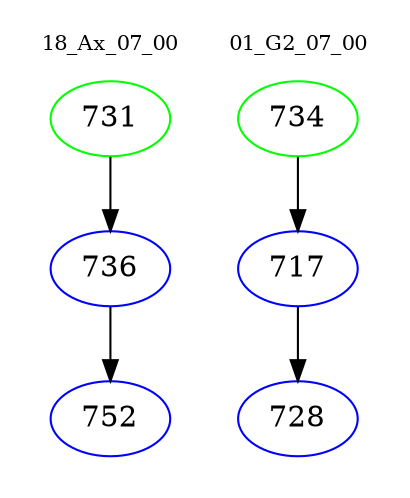 digraph{
subgraph cluster_0 {
color = white
label = "18_Ax_07_00";
fontsize=10;
T0_731 [label="731", color="green"]
T0_731 -> T0_736 [color="black"]
T0_736 [label="736", color="blue"]
T0_736 -> T0_752 [color="black"]
T0_752 [label="752", color="blue"]
}
subgraph cluster_1 {
color = white
label = "01_G2_07_00";
fontsize=10;
T1_734 [label="734", color="green"]
T1_734 -> T1_717 [color="black"]
T1_717 [label="717", color="blue"]
T1_717 -> T1_728 [color="black"]
T1_728 [label="728", color="blue"]
}
}
